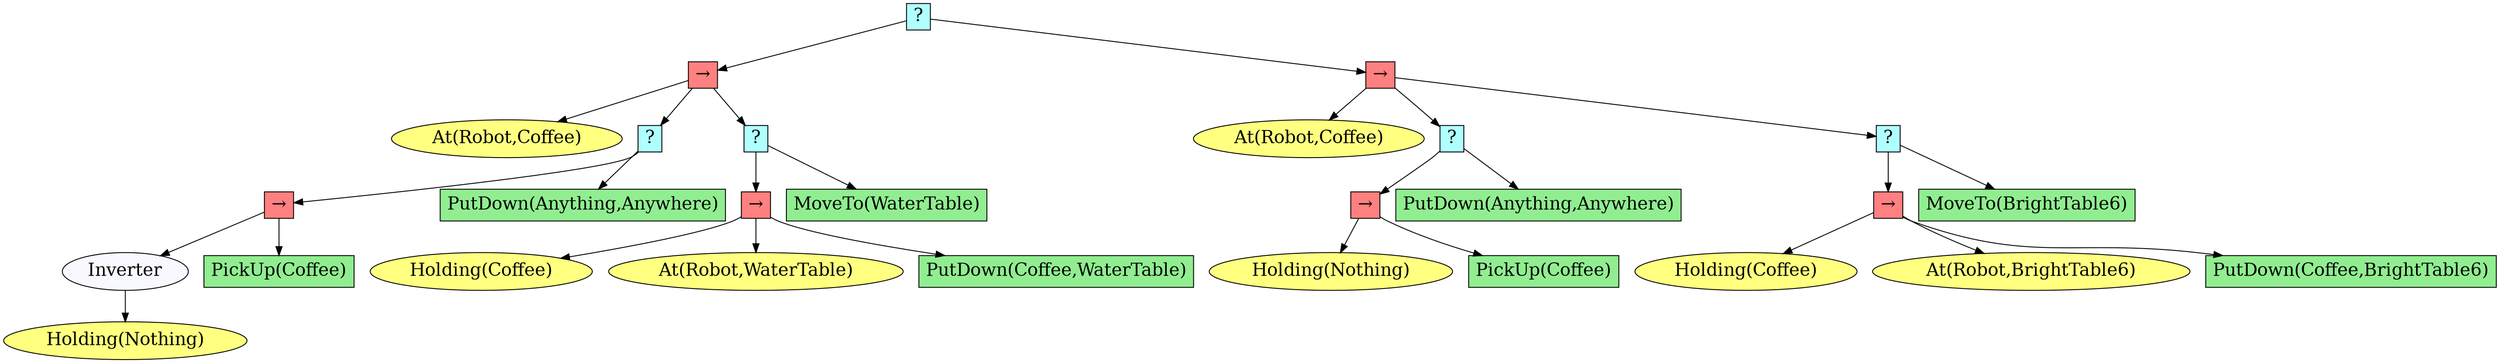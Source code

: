digraph pastafarianism {
ordering=out;
graph [fontname="times-roman"];
node [fontname="times-roman"];
edge [fontname="times-roman"];
"abdeedb3-6a60-45a3-bf5c-4217e223451b" [fillcolor="#B0FFFF", fontcolor=black, fontsize=20, height=0.01, label="?", shape=box, style=filled, width=0.01];
"c9ce156f-5d47-4da9-8596-9e8067de52bc" [fillcolor="#FF8080", fontcolor=black, fontsize=20, height=0.01, label="&rarr;", shape=box, style=filled, width=0.01];
"abdeedb3-6a60-45a3-bf5c-4217e223451b" -> "c9ce156f-5d47-4da9-8596-9e8067de52bc";
"c6db8fa2-bd8d-4dd7-b0f4-7e8729613a4b" [fillcolor="#FFFF80", fontcolor=black, fontsize=20, label="At(Robot,Coffee)", shape=ellipse, style=filled];
"c9ce156f-5d47-4da9-8596-9e8067de52bc" -> "c6db8fa2-bd8d-4dd7-b0f4-7e8729613a4b";
"fca0766e-ad16-465f-9b5a-1bddb0c8a0f0" [fillcolor="#B0FFFF", fontcolor=black, fontsize=20, height=0.01, label="?", shape=box, style=filled, width=0.01];
"c9ce156f-5d47-4da9-8596-9e8067de52bc" -> "fca0766e-ad16-465f-9b5a-1bddb0c8a0f0";
"7a297880-5745-4051-8ac5-253822cca740" [fillcolor="#FF8080", fontcolor=black, fontsize=20, height=0.01, label="&rarr;", shape=box, style=filled, width=0.01];
"fca0766e-ad16-465f-9b5a-1bddb0c8a0f0" -> "7a297880-5745-4051-8ac5-253822cca740";
"45480b6d-a2a3-466a-98d6-c6205f235d44" [fillcolor=ghostwhite, fontcolor=black, fontsize=20, label=Inverter, shape=ellipse, style=filled];
"7a297880-5745-4051-8ac5-253822cca740" -> "45480b6d-a2a3-466a-98d6-c6205f235d44";
"25a03ca7-e5cc-4ce1-ba90-e6fa5188d3d5" [fillcolor="#FFFF80", fontcolor=black, fontsize=20, label="Holding(Nothing)", shape=ellipse, style=filled];
"45480b6d-a2a3-466a-98d6-c6205f235d44" -> "25a03ca7-e5cc-4ce1-ba90-e6fa5188d3d5";
"b9881fe7-d88e-4b34-b325-af0b72cf0ced" [fillcolor=lightgreen, fontcolor=black, fontsize=20, label="PickUp(Coffee)", shape=box, style=filled];
"7a297880-5745-4051-8ac5-253822cca740" -> "b9881fe7-d88e-4b34-b325-af0b72cf0ced";
"a1ab1c7c-8afe-49a3-be68-fcd64882f6d9" [fillcolor=lightgreen, fontcolor=black, fontsize=20, label="PutDown(Anything,Anywhere)", shape=box, style=filled];
"fca0766e-ad16-465f-9b5a-1bddb0c8a0f0" -> "a1ab1c7c-8afe-49a3-be68-fcd64882f6d9";
"eb74d1b0-3325-42a1-84f7-625a38a5eba3" [fillcolor="#B0FFFF", fontcolor=black, fontsize=20, height=0.01, label="?", shape=box, style=filled, width=0.01];
"c9ce156f-5d47-4da9-8596-9e8067de52bc" -> "eb74d1b0-3325-42a1-84f7-625a38a5eba3";
"e135a667-429c-471b-91d2-070b2234a38b" [fillcolor="#FF8080", fontcolor=black, fontsize=20, height=0.01, label="&rarr;", shape=box, style=filled, width=0.01];
"eb74d1b0-3325-42a1-84f7-625a38a5eba3" -> "e135a667-429c-471b-91d2-070b2234a38b";
"b7885ccf-1dc9-4b95-8d1f-7cc5ce59a298" [fillcolor="#FFFF80", fontcolor=black, fontsize=20, label="Holding(Coffee)", shape=ellipse, style=filled];
"e135a667-429c-471b-91d2-070b2234a38b" -> "b7885ccf-1dc9-4b95-8d1f-7cc5ce59a298";
"05b82aae-73dd-48a5-ad3d-0ebaa2152087" [fillcolor="#FFFF80", fontcolor=black, fontsize=20, label="At(Robot,WaterTable)", shape=ellipse, style=filled];
"e135a667-429c-471b-91d2-070b2234a38b" -> "05b82aae-73dd-48a5-ad3d-0ebaa2152087";
"2bebdc8c-8f6e-4515-bf9e-fe1f4046233d" [fillcolor=lightgreen, fontcolor=black, fontsize=20, label="PutDown(Coffee,WaterTable)", shape=box, style=filled];
"e135a667-429c-471b-91d2-070b2234a38b" -> "2bebdc8c-8f6e-4515-bf9e-fe1f4046233d";
"d5fa89b7-bf10-4b6c-9cfd-37a8b657104f" [fillcolor=lightgreen, fontcolor=black, fontsize=20, label="MoveTo(WaterTable)", shape=box, style=filled];
"eb74d1b0-3325-42a1-84f7-625a38a5eba3" -> "d5fa89b7-bf10-4b6c-9cfd-37a8b657104f";
"6e3a9acb-4e15-4563-a955-fc4bb1e7f050" [fillcolor="#FF8080", fontcolor=black, fontsize=20, height=0.01, label="&rarr;", shape=box, style=filled, width=0.01];
"abdeedb3-6a60-45a3-bf5c-4217e223451b" -> "6e3a9acb-4e15-4563-a955-fc4bb1e7f050";
"30c67d65-5101-4ead-9035-9ca926b3da02" [fillcolor="#FFFF80", fontcolor=black, fontsize=20, label="At(Robot,Coffee)", shape=ellipse, style=filled];
"6e3a9acb-4e15-4563-a955-fc4bb1e7f050" -> "30c67d65-5101-4ead-9035-9ca926b3da02";
"318fa99d-666a-4551-9977-05b1305a6705" [fillcolor="#B0FFFF", fontcolor=black, fontsize=20, height=0.01, label="?", shape=box, style=filled, width=0.01];
"6e3a9acb-4e15-4563-a955-fc4bb1e7f050" -> "318fa99d-666a-4551-9977-05b1305a6705";
"d059767f-ed5c-46dc-bb1c-0e4773a448ef" [fillcolor="#FF8080", fontcolor=black, fontsize=20, height=0.01, label="&rarr;", shape=box, style=filled, width=0.01];
"318fa99d-666a-4551-9977-05b1305a6705" -> "d059767f-ed5c-46dc-bb1c-0e4773a448ef";
"7d718ac1-d947-461e-ba4f-350ae37ee6c1" [fillcolor="#FFFF80", fontcolor=black, fontsize=20, label="Holding(Nothing)", shape=ellipse, style=filled];
"d059767f-ed5c-46dc-bb1c-0e4773a448ef" -> "7d718ac1-d947-461e-ba4f-350ae37ee6c1";
"0b34eaf0-1a37-48c6-b689-73e62d71257c" [fillcolor=lightgreen, fontcolor=black, fontsize=20, label="PickUp(Coffee)", shape=box, style=filled];
"d059767f-ed5c-46dc-bb1c-0e4773a448ef" -> "0b34eaf0-1a37-48c6-b689-73e62d71257c";
"e1d00e96-c30c-4879-82bd-2237a652bea2" [fillcolor=lightgreen, fontcolor=black, fontsize=20, label="PutDown(Anything,Anywhere)", shape=box, style=filled];
"318fa99d-666a-4551-9977-05b1305a6705" -> "e1d00e96-c30c-4879-82bd-2237a652bea2";
"3c11d76d-6940-47f2-968f-e01158dc89c1" [fillcolor="#B0FFFF", fontcolor=black, fontsize=20, height=0.01, label="?", shape=box, style=filled, width=0.01];
"6e3a9acb-4e15-4563-a955-fc4bb1e7f050" -> "3c11d76d-6940-47f2-968f-e01158dc89c1";
"37fa5b66-dc77-4df2-a9bf-b62297dc7060" [fillcolor="#FF8080", fontcolor=black, fontsize=20, height=0.01, label="&rarr;", shape=box, style=filled, width=0.01];
"3c11d76d-6940-47f2-968f-e01158dc89c1" -> "37fa5b66-dc77-4df2-a9bf-b62297dc7060";
"3797bd82-c99b-4e50-bf59-1550e34a4efa" [fillcolor="#FFFF80", fontcolor=black, fontsize=20, label="Holding(Coffee)", shape=ellipse, style=filled];
"37fa5b66-dc77-4df2-a9bf-b62297dc7060" -> "3797bd82-c99b-4e50-bf59-1550e34a4efa";
"5a7ff51a-ccf2-48a8-84e2-6e1b5ccec0dc" [fillcolor="#FFFF80", fontcolor=black, fontsize=20, label="At(Robot,BrightTable6)", shape=ellipse, style=filled];
"37fa5b66-dc77-4df2-a9bf-b62297dc7060" -> "5a7ff51a-ccf2-48a8-84e2-6e1b5ccec0dc";
"81bcce3c-6965-44e7-bbc2-eef5e0e1eafe" [fillcolor=lightgreen, fontcolor=black, fontsize=20, label="PutDown(Coffee,BrightTable6)", shape=box, style=filled];
"37fa5b66-dc77-4df2-a9bf-b62297dc7060" -> "81bcce3c-6965-44e7-bbc2-eef5e0e1eafe";
"9541bac2-ac45-47ab-afc1-71e541b7811d" [fillcolor=lightgreen, fontcolor=black, fontsize=20, label="MoveTo(BrightTable6)", shape=box, style=filled];
"3c11d76d-6940-47f2-968f-e01158dc89c1" -> "9541bac2-ac45-47ab-afc1-71e541b7811d";
}
